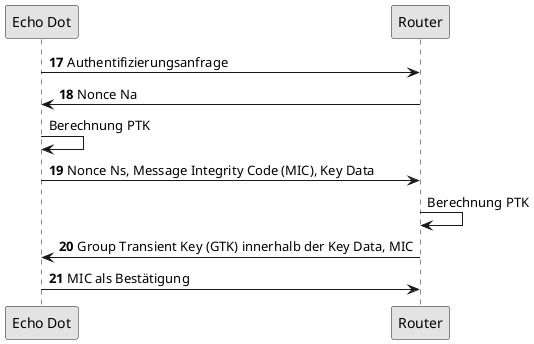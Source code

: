 @startuml WPA2
skinparam componentStyle uml2
skinparam monochrome true

participant "Echo Dot" as E
participant "Router" as R

autonumber 17
E -> R : Authentifizierungsanfrage
R -> E : Nonce Na

autonumber stop
E -> E : Berechnung PTK

autonumber resume
E -> R : Nonce Ns, Message Integrity Code (MIC), Key Data

autonumber stop
R -> R : Berechnung PTK

autonumber resume
R -> E : Group Transient Key (GTK) innerhalb der Key Data, MIC
E -> R : MIC als Bestätigung

@enduml